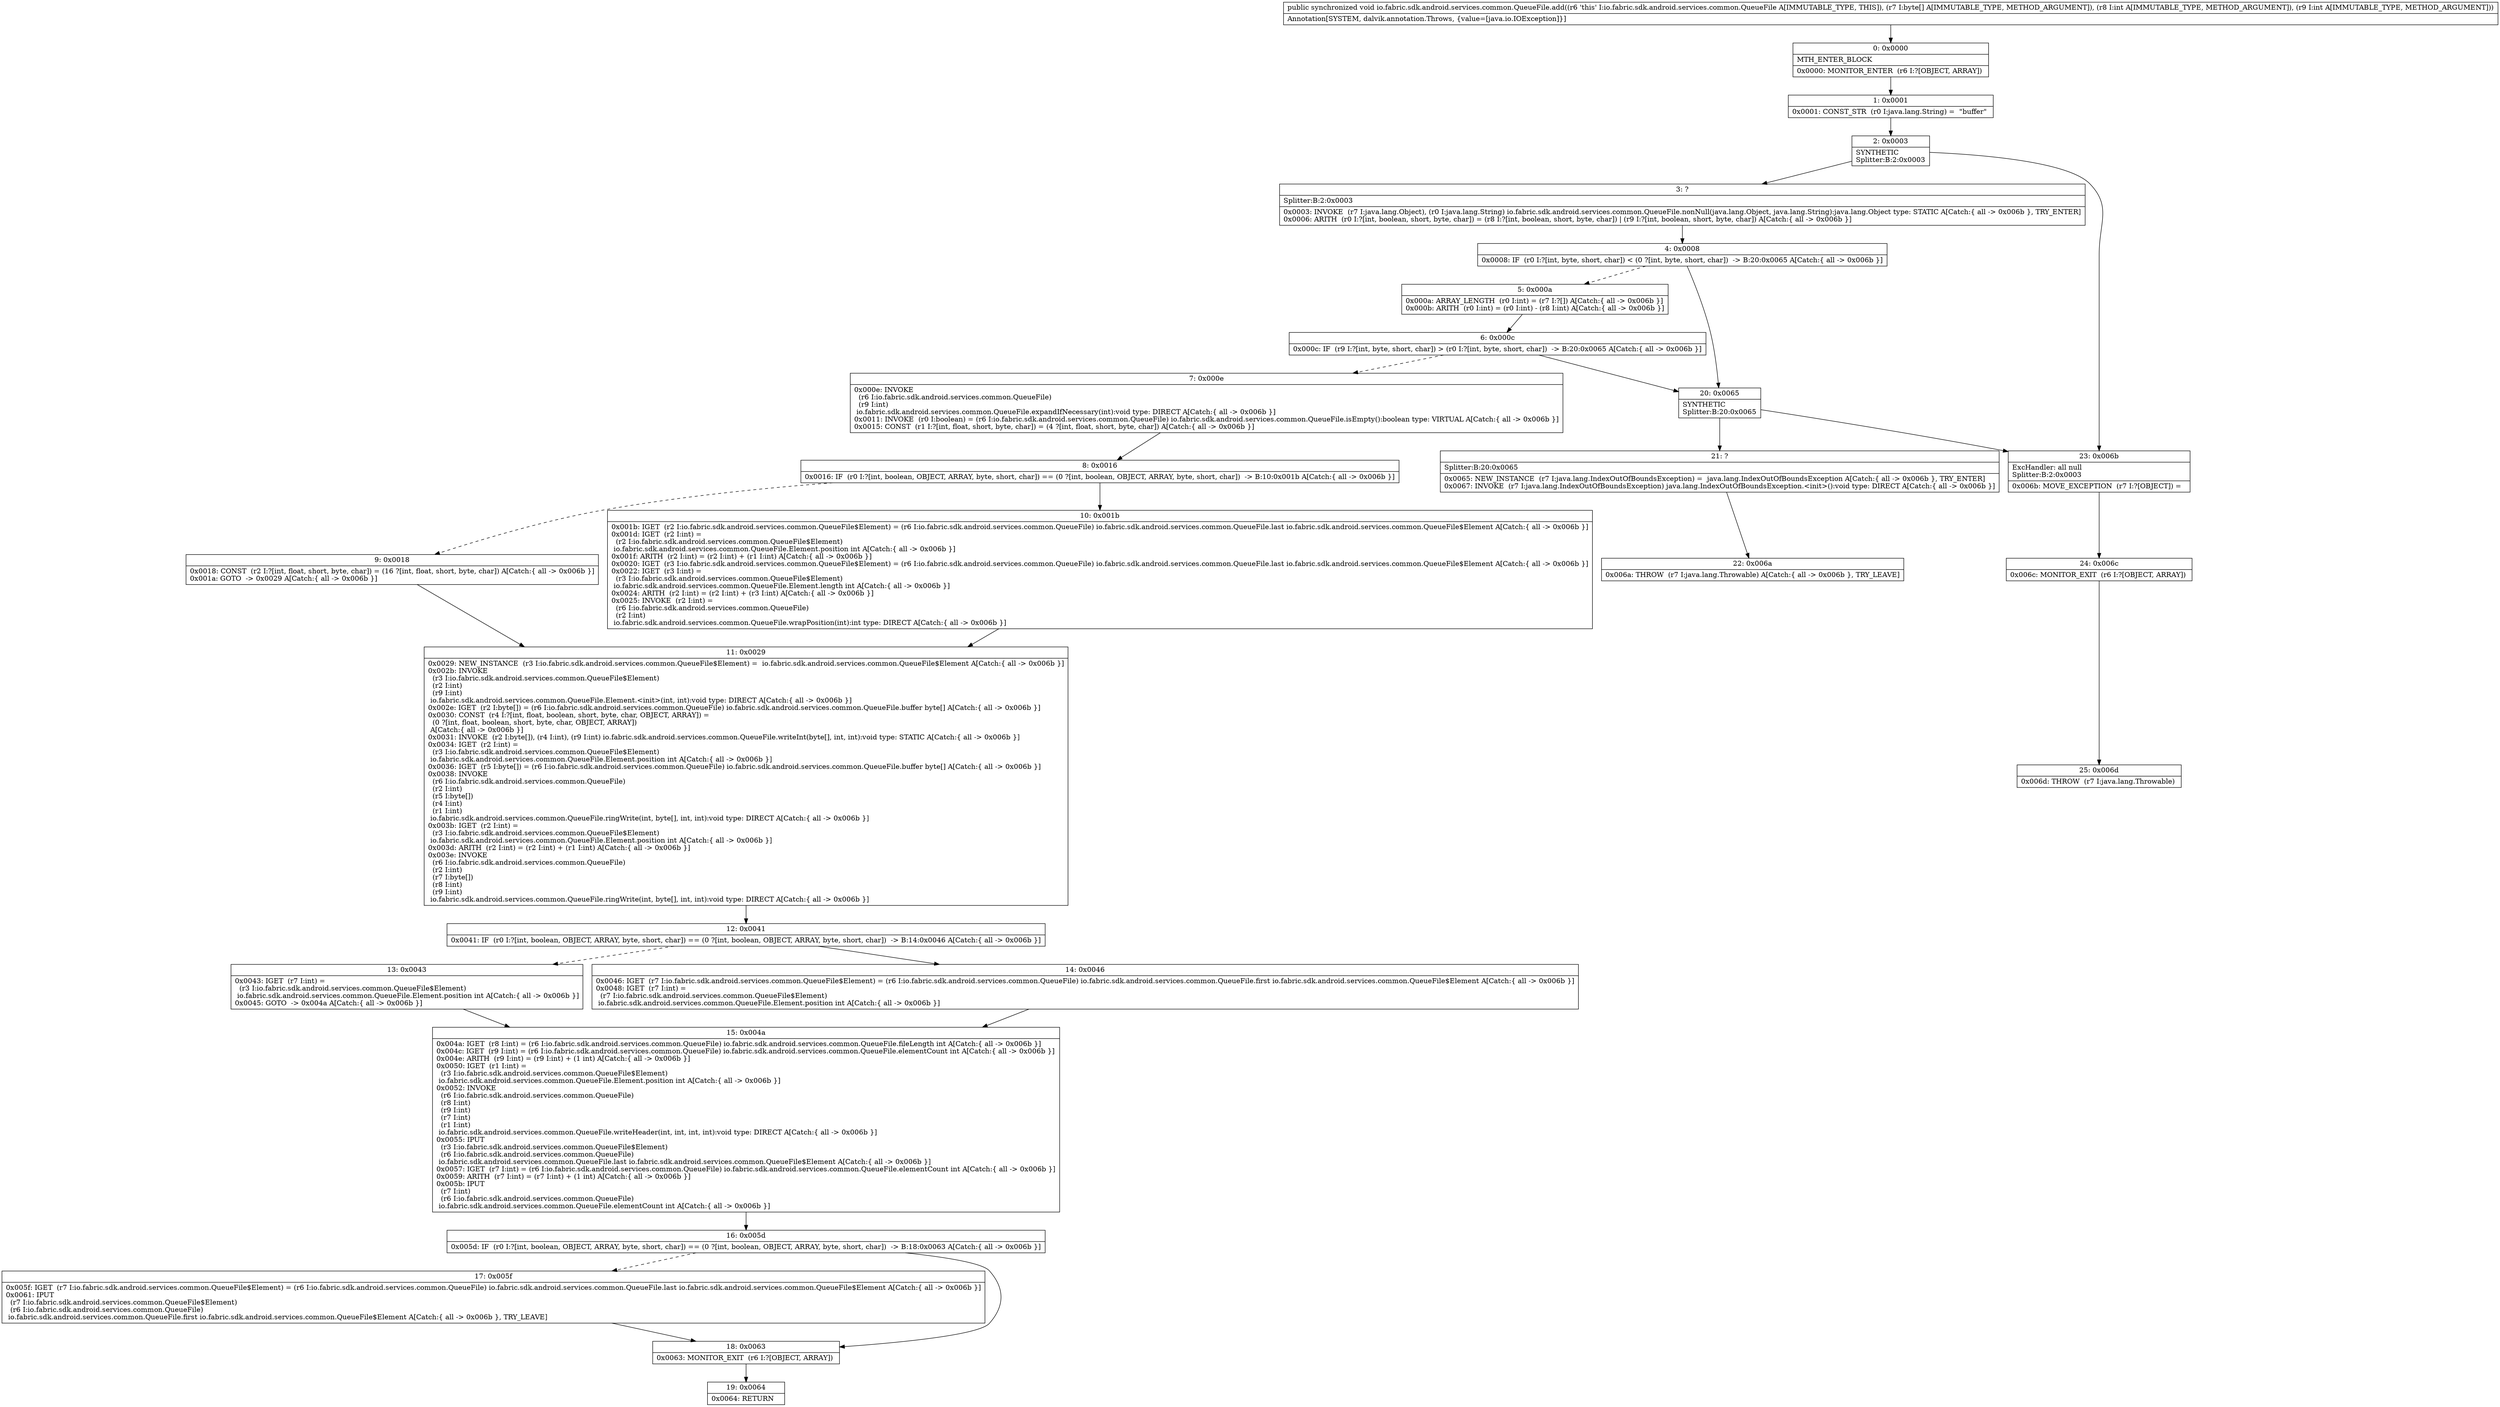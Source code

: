 digraph "CFG forio.fabric.sdk.android.services.common.QueueFile.add([BII)V" {
Node_0 [shape=record,label="{0\:\ 0x0000|MTH_ENTER_BLOCK\l|0x0000: MONITOR_ENTER  (r6 I:?[OBJECT, ARRAY]) \l}"];
Node_1 [shape=record,label="{1\:\ 0x0001|0x0001: CONST_STR  (r0 I:java.lang.String) =  \"buffer\" \l}"];
Node_2 [shape=record,label="{2\:\ 0x0003|SYNTHETIC\lSplitter:B:2:0x0003\l}"];
Node_3 [shape=record,label="{3\:\ ?|Splitter:B:2:0x0003\l|0x0003: INVOKE  (r7 I:java.lang.Object), (r0 I:java.lang.String) io.fabric.sdk.android.services.common.QueueFile.nonNull(java.lang.Object, java.lang.String):java.lang.Object type: STATIC A[Catch:\{ all \-\> 0x006b \}, TRY_ENTER]\l0x0006: ARITH  (r0 I:?[int, boolean, short, byte, char]) = (r8 I:?[int, boolean, short, byte, char]) \| (r9 I:?[int, boolean, short, byte, char]) A[Catch:\{ all \-\> 0x006b \}]\l}"];
Node_4 [shape=record,label="{4\:\ 0x0008|0x0008: IF  (r0 I:?[int, byte, short, char]) \< (0 ?[int, byte, short, char])  \-\> B:20:0x0065 A[Catch:\{ all \-\> 0x006b \}]\l}"];
Node_5 [shape=record,label="{5\:\ 0x000a|0x000a: ARRAY_LENGTH  (r0 I:int) = (r7 I:?[]) A[Catch:\{ all \-\> 0x006b \}]\l0x000b: ARITH  (r0 I:int) = (r0 I:int) \- (r8 I:int) A[Catch:\{ all \-\> 0x006b \}]\l}"];
Node_6 [shape=record,label="{6\:\ 0x000c|0x000c: IF  (r9 I:?[int, byte, short, char]) \> (r0 I:?[int, byte, short, char])  \-\> B:20:0x0065 A[Catch:\{ all \-\> 0x006b \}]\l}"];
Node_7 [shape=record,label="{7\:\ 0x000e|0x000e: INVOKE  \l  (r6 I:io.fabric.sdk.android.services.common.QueueFile)\l  (r9 I:int)\l io.fabric.sdk.android.services.common.QueueFile.expandIfNecessary(int):void type: DIRECT A[Catch:\{ all \-\> 0x006b \}]\l0x0011: INVOKE  (r0 I:boolean) = (r6 I:io.fabric.sdk.android.services.common.QueueFile) io.fabric.sdk.android.services.common.QueueFile.isEmpty():boolean type: VIRTUAL A[Catch:\{ all \-\> 0x006b \}]\l0x0015: CONST  (r1 I:?[int, float, short, byte, char]) = (4 ?[int, float, short, byte, char]) A[Catch:\{ all \-\> 0x006b \}]\l}"];
Node_8 [shape=record,label="{8\:\ 0x0016|0x0016: IF  (r0 I:?[int, boolean, OBJECT, ARRAY, byte, short, char]) == (0 ?[int, boolean, OBJECT, ARRAY, byte, short, char])  \-\> B:10:0x001b A[Catch:\{ all \-\> 0x006b \}]\l}"];
Node_9 [shape=record,label="{9\:\ 0x0018|0x0018: CONST  (r2 I:?[int, float, short, byte, char]) = (16 ?[int, float, short, byte, char]) A[Catch:\{ all \-\> 0x006b \}]\l0x001a: GOTO  \-\> 0x0029 A[Catch:\{ all \-\> 0x006b \}]\l}"];
Node_10 [shape=record,label="{10\:\ 0x001b|0x001b: IGET  (r2 I:io.fabric.sdk.android.services.common.QueueFile$Element) = (r6 I:io.fabric.sdk.android.services.common.QueueFile) io.fabric.sdk.android.services.common.QueueFile.last io.fabric.sdk.android.services.common.QueueFile$Element A[Catch:\{ all \-\> 0x006b \}]\l0x001d: IGET  (r2 I:int) = \l  (r2 I:io.fabric.sdk.android.services.common.QueueFile$Element)\l io.fabric.sdk.android.services.common.QueueFile.Element.position int A[Catch:\{ all \-\> 0x006b \}]\l0x001f: ARITH  (r2 I:int) = (r2 I:int) + (r1 I:int) A[Catch:\{ all \-\> 0x006b \}]\l0x0020: IGET  (r3 I:io.fabric.sdk.android.services.common.QueueFile$Element) = (r6 I:io.fabric.sdk.android.services.common.QueueFile) io.fabric.sdk.android.services.common.QueueFile.last io.fabric.sdk.android.services.common.QueueFile$Element A[Catch:\{ all \-\> 0x006b \}]\l0x0022: IGET  (r3 I:int) = \l  (r3 I:io.fabric.sdk.android.services.common.QueueFile$Element)\l io.fabric.sdk.android.services.common.QueueFile.Element.length int A[Catch:\{ all \-\> 0x006b \}]\l0x0024: ARITH  (r2 I:int) = (r2 I:int) + (r3 I:int) A[Catch:\{ all \-\> 0x006b \}]\l0x0025: INVOKE  (r2 I:int) = \l  (r6 I:io.fabric.sdk.android.services.common.QueueFile)\l  (r2 I:int)\l io.fabric.sdk.android.services.common.QueueFile.wrapPosition(int):int type: DIRECT A[Catch:\{ all \-\> 0x006b \}]\l}"];
Node_11 [shape=record,label="{11\:\ 0x0029|0x0029: NEW_INSTANCE  (r3 I:io.fabric.sdk.android.services.common.QueueFile$Element) =  io.fabric.sdk.android.services.common.QueueFile$Element A[Catch:\{ all \-\> 0x006b \}]\l0x002b: INVOKE  \l  (r3 I:io.fabric.sdk.android.services.common.QueueFile$Element)\l  (r2 I:int)\l  (r9 I:int)\l io.fabric.sdk.android.services.common.QueueFile.Element.\<init\>(int, int):void type: DIRECT A[Catch:\{ all \-\> 0x006b \}]\l0x002e: IGET  (r2 I:byte[]) = (r6 I:io.fabric.sdk.android.services.common.QueueFile) io.fabric.sdk.android.services.common.QueueFile.buffer byte[] A[Catch:\{ all \-\> 0x006b \}]\l0x0030: CONST  (r4 I:?[int, float, boolean, short, byte, char, OBJECT, ARRAY]) = \l  (0 ?[int, float, boolean, short, byte, char, OBJECT, ARRAY])\l A[Catch:\{ all \-\> 0x006b \}]\l0x0031: INVOKE  (r2 I:byte[]), (r4 I:int), (r9 I:int) io.fabric.sdk.android.services.common.QueueFile.writeInt(byte[], int, int):void type: STATIC A[Catch:\{ all \-\> 0x006b \}]\l0x0034: IGET  (r2 I:int) = \l  (r3 I:io.fabric.sdk.android.services.common.QueueFile$Element)\l io.fabric.sdk.android.services.common.QueueFile.Element.position int A[Catch:\{ all \-\> 0x006b \}]\l0x0036: IGET  (r5 I:byte[]) = (r6 I:io.fabric.sdk.android.services.common.QueueFile) io.fabric.sdk.android.services.common.QueueFile.buffer byte[] A[Catch:\{ all \-\> 0x006b \}]\l0x0038: INVOKE  \l  (r6 I:io.fabric.sdk.android.services.common.QueueFile)\l  (r2 I:int)\l  (r5 I:byte[])\l  (r4 I:int)\l  (r1 I:int)\l io.fabric.sdk.android.services.common.QueueFile.ringWrite(int, byte[], int, int):void type: DIRECT A[Catch:\{ all \-\> 0x006b \}]\l0x003b: IGET  (r2 I:int) = \l  (r3 I:io.fabric.sdk.android.services.common.QueueFile$Element)\l io.fabric.sdk.android.services.common.QueueFile.Element.position int A[Catch:\{ all \-\> 0x006b \}]\l0x003d: ARITH  (r2 I:int) = (r2 I:int) + (r1 I:int) A[Catch:\{ all \-\> 0x006b \}]\l0x003e: INVOKE  \l  (r6 I:io.fabric.sdk.android.services.common.QueueFile)\l  (r2 I:int)\l  (r7 I:byte[])\l  (r8 I:int)\l  (r9 I:int)\l io.fabric.sdk.android.services.common.QueueFile.ringWrite(int, byte[], int, int):void type: DIRECT A[Catch:\{ all \-\> 0x006b \}]\l}"];
Node_12 [shape=record,label="{12\:\ 0x0041|0x0041: IF  (r0 I:?[int, boolean, OBJECT, ARRAY, byte, short, char]) == (0 ?[int, boolean, OBJECT, ARRAY, byte, short, char])  \-\> B:14:0x0046 A[Catch:\{ all \-\> 0x006b \}]\l}"];
Node_13 [shape=record,label="{13\:\ 0x0043|0x0043: IGET  (r7 I:int) = \l  (r3 I:io.fabric.sdk.android.services.common.QueueFile$Element)\l io.fabric.sdk.android.services.common.QueueFile.Element.position int A[Catch:\{ all \-\> 0x006b \}]\l0x0045: GOTO  \-\> 0x004a A[Catch:\{ all \-\> 0x006b \}]\l}"];
Node_14 [shape=record,label="{14\:\ 0x0046|0x0046: IGET  (r7 I:io.fabric.sdk.android.services.common.QueueFile$Element) = (r6 I:io.fabric.sdk.android.services.common.QueueFile) io.fabric.sdk.android.services.common.QueueFile.first io.fabric.sdk.android.services.common.QueueFile$Element A[Catch:\{ all \-\> 0x006b \}]\l0x0048: IGET  (r7 I:int) = \l  (r7 I:io.fabric.sdk.android.services.common.QueueFile$Element)\l io.fabric.sdk.android.services.common.QueueFile.Element.position int A[Catch:\{ all \-\> 0x006b \}]\l}"];
Node_15 [shape=record,label="{15\:\ 0x004a|0x004a: IGET  (r8 I:int) = (r6 I:io.fabric.sdk.android.services.common.QueueFile) io.fabric.sdk.android.services.common.QueueFile.fileLength int A[Catch:\{ all \-\> 0x006b \}]\l0x004c: IGET  (r9 I:int) = (r6 I:io.fabric.sdk.android.services.common.QueueFile) io.fabric.sdk.android.services.common.QueueFile.elementCount int A[Catch:\{ all \-\> 0x006b \}]\l0x004e: ARITH  (r9 I:int) = (r9 I:int) + (1 int) A[Catch:\{ all \-\> 0x006b \}]\l0x0050: IGET  (r1 I:int) = \l  (r3 I:io.fabric.sdk.android.services.common.QueueFile$Element)\l io.fabric.sdk.android.services.common.QueueFile.Element.position int A[Catch:\{ all \-\> 0x006b \}]\l0x0052: INVOKE  \l  (r6 I:io.fabric.sdk.android.services.common.QueueFile)\l  (r8 I:int)\l  (r9 I:int)\l  (r7 I:int)\l  (r1 I:int)\l io.fabric.sdk.android.services.common.QueueFile.writeHeader(int, int, int, int):void type: DIRECT A[Catch:\{ all \-\> 0x006b \}]\l0x0055: IPUT  \l  (r3 I:io.fabric.sdk.android.services.common.QueueFile$Element)\l  (r6 I:io.fabric.sdk.android.services.common.QueueFile)\l io.fabric.sdk.android.services.common.QueueFile.last io.fabric.sdk.android.services.common.QueueFile$Element A[Catch:\{ all \-\> 0x006b \}]\l0x0057: IGET  (r7 I:int) = (r6 I:io.fabric.sdk.android.services.common.QueueFile) io.fabric.sdk.android.services.common.QueueFile.elementCount int A[Catch:\{ all \-\> 0x006b \}]\l0x0059: ARITH  (r7 I:int) = (r7 I:int) + (1 int) A[Catch:\{ all \-\> 0x006b \}]\l0x005b: IPUT  \l  (r7 I:int)\l  (r6 I:io.fabric.sdk.android.services.common.QueueFile)\l io.fabric.sdk.android.services.common.QueueFile.elementCount int A[Catch:\{ all \-\> 0x006b \}]\l}"];
Node_16 [shape=record,label="{16\:\ 0x005d|0x005d: IF  (r0 I:?[int, boolean, OBJECT, ARRAY, byte, short, char]) == (0 ?[int, boolean, OBJECT, ARRAY, byte, short, char])  \-\> B:18:0x0063 A[Catch:\{ all \-\> 0x006b \}]\l}"];
Node_17 [shape=record,label="{17\:\ 0x005f|0x005f: IGET  (r7 I:io.fabric.sdk.android.services.common.QueueFile$Element) = (r6 I:io.fabric.sdk.android.services.common.QueueFile) io.fabric.sdk.android.services.common.QueueFile.last io.fabric.sdk.android.services.common.QueueFile$Element A[Catch:\{ all \-\> 0x006b \}]\l0x0061: IPUT  \l  (r7 I:io.fabric.sdk.android.services.common.QueueFile$Element)\l  (r6 I:io.fabric.sdk.android.services.common.QueueFile)\l io.fabric.sdk.android.services.common.QueueFile.first io.fabric.sdk.android.services.common.QueueFile$Element A[Catch:\{ all \-\> 0x006b \}, TRY_LEAVE]\l}"];
Node_18 [shape=record,label="{18\:\ 0x0063|0x0063: MONITOR_EXIT  (r6 I:?[OBJECT, ARRAY]) \l}"];
Node_19 [shape=record,label="{19\:\ 0x0064|0x0064: RETURN   \l}"];
Node_20 [shape=record,label="{20\:\ 0x0065|SYNTHETIC\lSplitter:B:20:0x0065\l}"];
Node_21 [shape=record,label="{21\:\ ?|Splitter:B:20:0x0065\l|0x0065: NEW_INSTANCE  (r7 I:java.lang.IndexOutOfBoundsException) =  java.lang.IndexOutOfBoundsException A[Catch:\{ all \-\> 0x006b \}, TRY_ENTER]\l0x0067: INVOKE  (r7 I:java.lang.IndexOutOfBoundsException) java.lang.IndexOutOfBoundsException.\<init\>():void type: DIRECT A[Catch:\{ all \-\> 0x006b \}]\l}"];
Node_22 [shape=record,label="{22\:\ 0x006a|0x006a: THROW  (r7 I:java.lang.Throwable) A[Catch:\{ all \-\> 0x006b \}, TRY_LEAVE]\l}"];
Node_23 [shape=record,label="{23\:\ 0x006b|ExcHandler: all null\lSplitter:B:2:0x0003\l|0x006b: MOVE_EXCEPTION  (r7 I:?[OBJECT]) =  \l}"];
Node_24 [shape=record,label="{24\:\ 0x006c|0x006c: MONITOR_EXIT  (r6 I:?[OBJECT, ARRAY]) \l}"];
Node_25 [shape=record,label="{25\:\ 0x006d|0x006d: THROW  (r7 I:java.lang.Throwable) \l}"];
MethodNode[shape=record,label="{public synchronized void io.fabric.sdk.android.services.common.QueueFile.add((r6 'this' I:io.fabric.sdk.android.services.common.QueueFile A[IMMUTABLE_TYPE, THIS]), (r7 I:byte[] A[IMMUTABLE_TYPE, METHOD_ARGUMENT]), (r8 I:int A[IMMUTABLE_TYPE, METHOD_ARGUMENT]), (r9 I:int A[IMMUTABLE_TYPE, METHOD_ARGUMENT]))  | Annotation[SYSTEM, dalvik.annotation.Throws, \{value=[java.io.IOException]\}]\l}"];
MethodNode -> Node_0;
Node_0 -> Node_1;
Node_1 -> Node_2;
Node_2 -> Node_3;
Node_2 -> Node_23;
Node_3 -> Node_4;
Node_4 -> Node_5[style=dashed];
Node_4 -> Node_20;
Node_5 -> Node_6;
Node_6 -> Node_7[style=dashed];
Node_6 -> Node_20;
Node_7 -> Node_8;
Node_8 -> Node_9[style=dashed];
Node_8 -> Node_10;
Node_9 -> Node_11;
Node_10 -> Node_11;
Node_11 -> Node_12;
Node_12 -> Node_13[style=dashed];
Node_12 -> Node_14;
Node_13 -> Node_15;
Node_14 -> Node_15;
Node_15 -> Node_16;
Node_16 -> Node_17[style=dashed];
Node_16 -> Node_18;
Node_17 -> Node_18;
Node_18 -> Node_19;
Node_20 -> Node_21;
Node_20 -> Node_23;
Node_21 -> Node_22;
Node_23 -> Node_24;
Node_24 -> Node_25;
}

